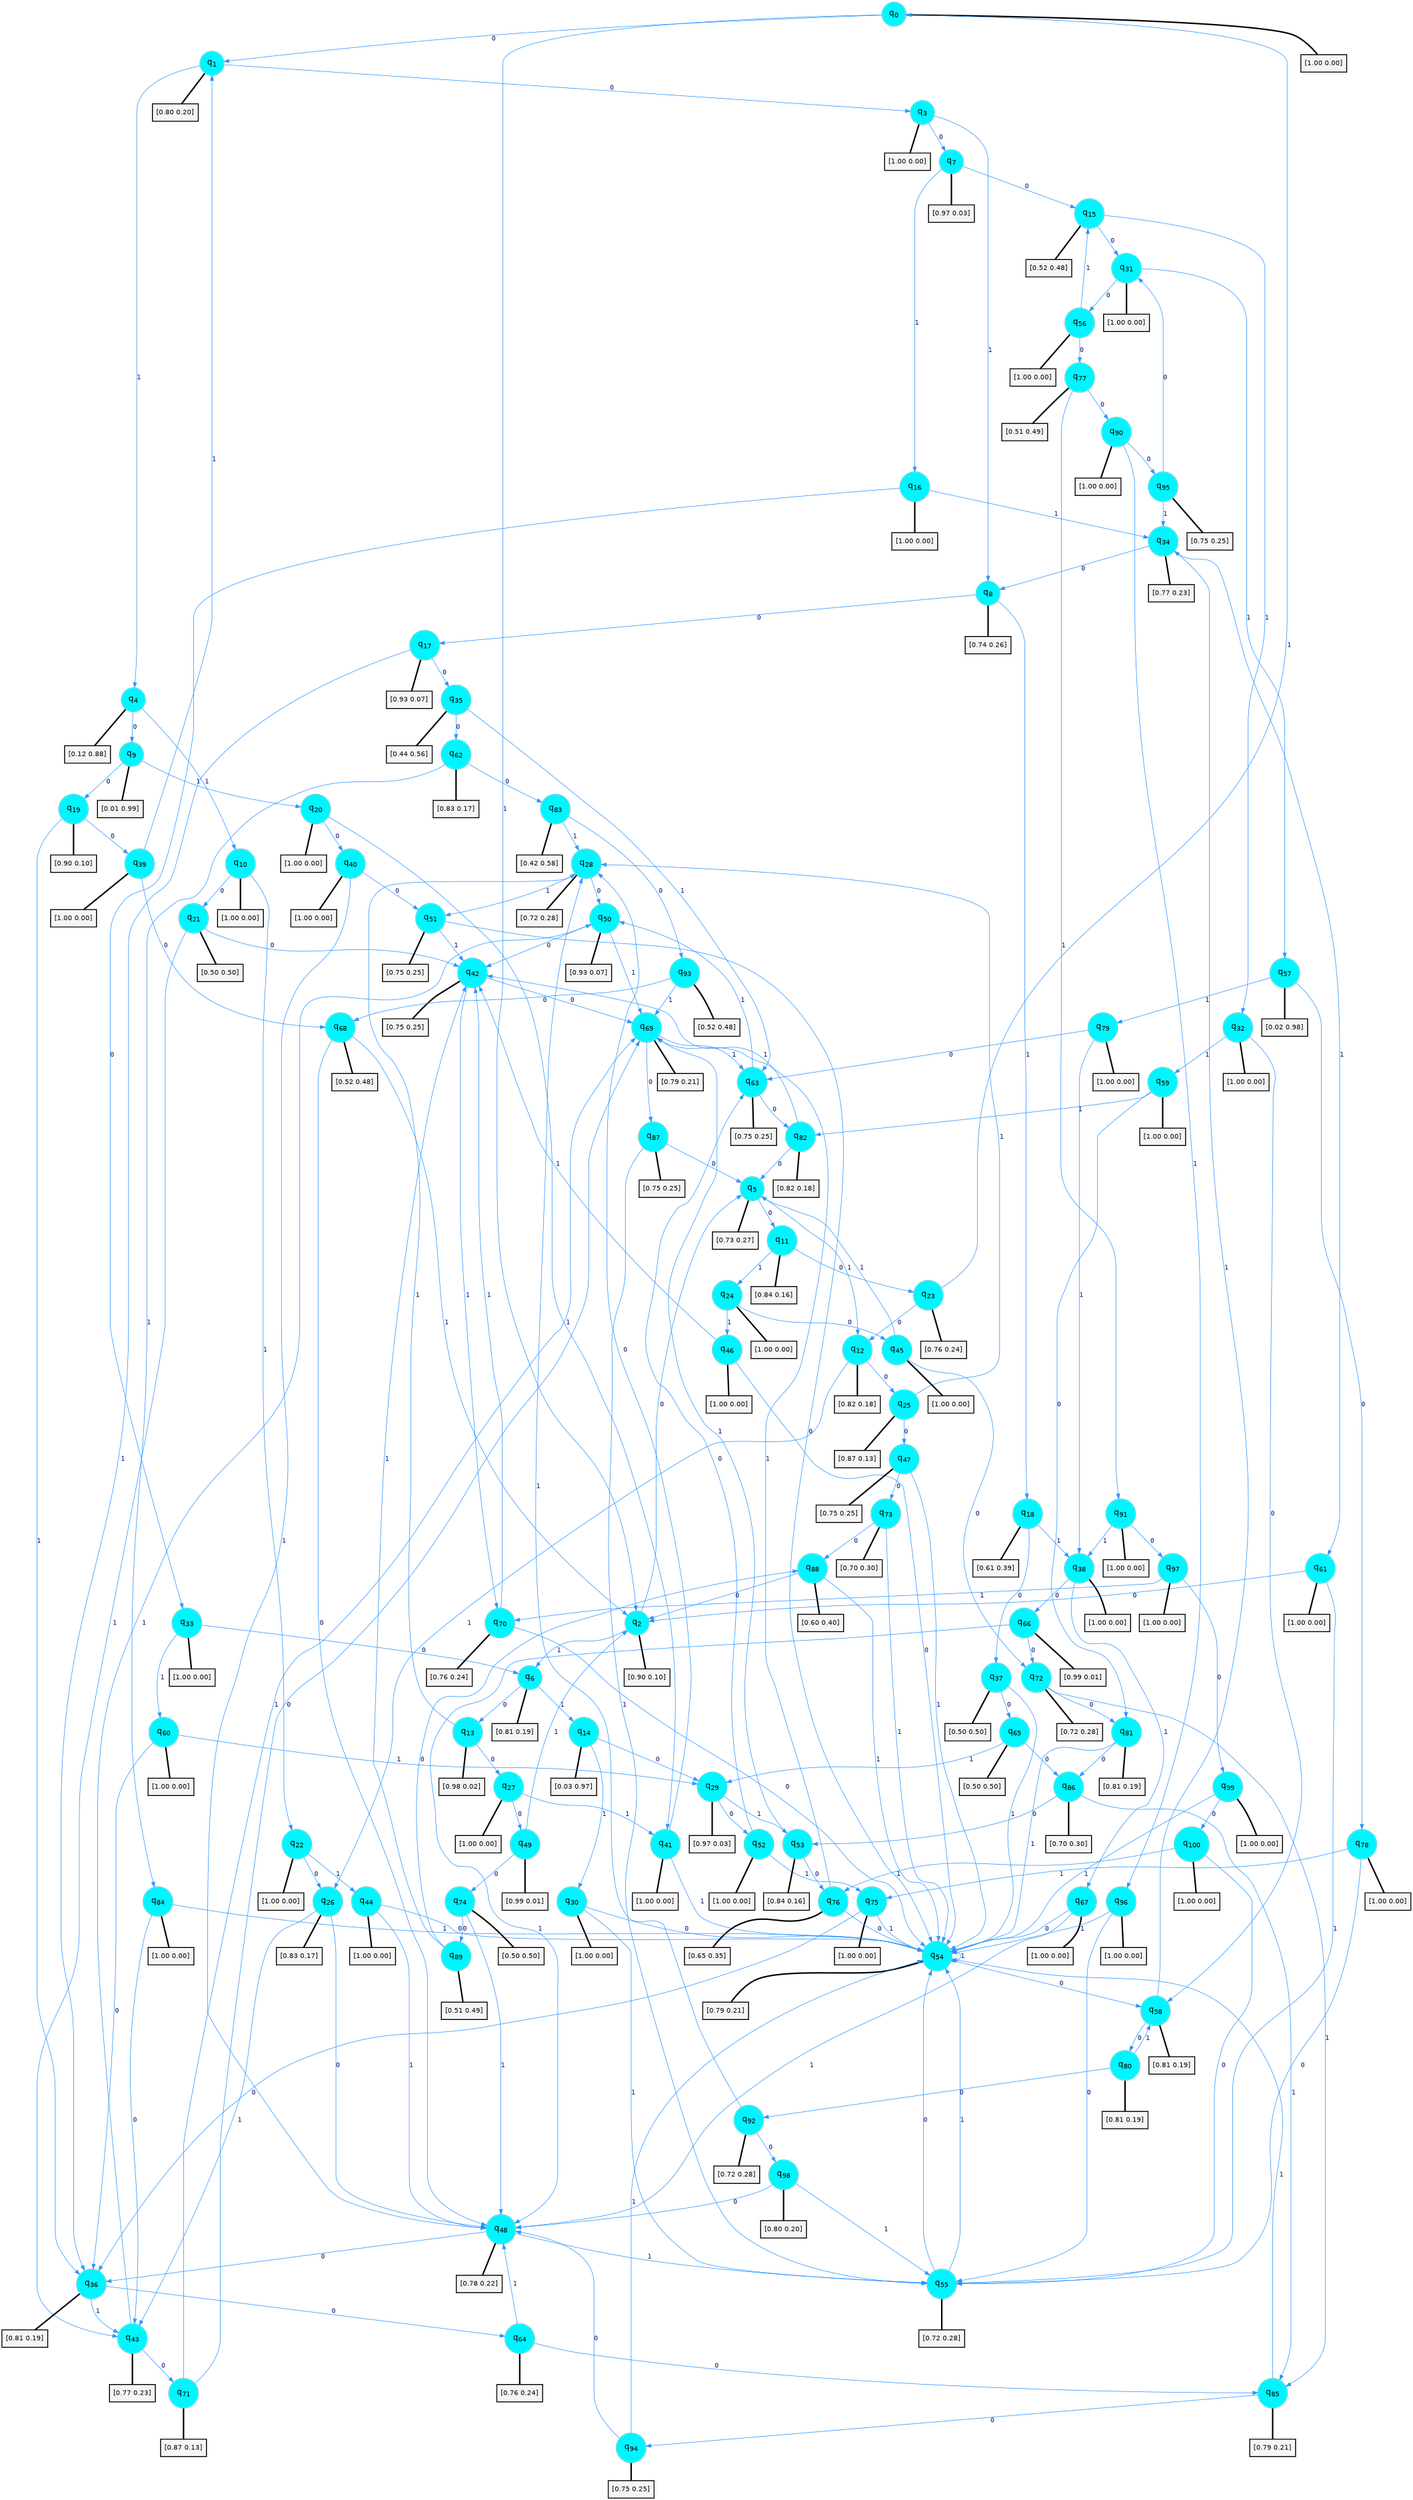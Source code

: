 digraph G {
graph [
bgcolor=transparent, dpi=300, rankdir=TD, size="40,25"];
node [
color=gray, fillcolor=turquoise1, fontcolor=black, fontname=Helvetica, fontsize=16, fontweight=bold, shape=circle, style=filled];
edge [
arrowsize=1, color=dodgerblue1, fontcolor=midnightblue, fontname=courier, fontweight=bold, penwidth=1, style=solid, weight=20];
0[label=<q<SUB>0</SUB>>];
1[label=<q<SUB>1</SUB>>];
2[label=<q<SUB>2</SUB>>];
3[label=<q<SUB>3</SUB>>];
4[label=<q<SUB>4</SUB>>];
5[label=<q<SUB>5</SUB>>];
6[label=<q<SUB>6</SUB>>];
7[label=<q<SUB>7</SUB>>];
8[label=<q<SUB>8</SUB>>];
9[label=<q<SUB>9</SUB>>];
10[label=<q<SUB>10</SUB>>];
11[label=<q<SUB>11</SUB>>];
12[label=<q<SUB>12</SUB>>];
13[label=<q<SUB>13</SUB>>];
14[label=<q<SUB>14</SUB>>];
15[label=<q<SUB>15</SUB>>];
16[label=<q<SUB>16</SUB>>];
17[label=<q<SUB>17</SUB>>];
18[label=<q<SUB>18</SUB>>];
19[label=<q<SUB>19</SUB>>];
20[label=<q<SUB>20</SUB>>];
21[label=<q<SUB>21</SUB>>];
22[label=<q<SUB>22</SUB>>];
23[label=<q<SUB>23</SUB>>];
24[label=<q<SUB>24</SUB>>];
25[label=<q<SUB>25</SUB>>];
26[label=<q<SUB>26</SUB>>];
27[label=<q<SUB>27</SUB>>];
28[label=<q<SUB>28</SUB>>];
29[label=<q<SUB>29</SUB>>];
30[label=<q<SUB>30</SUB>>];
31[label=<q<SUB>31</SUB>>];
32[label=<q<SUB>32</SUB>>];
33[label=<q<SUB>33</SUB>>];
34[label=<q<SUB>34</SUB>>];
35[label=<q<SUB>35</SUB>>];
36[label=<q<SUB>36</SUB>>];
37[label=<q<SUB>37</SUB>>];
38[label=<q<SUB>38</SUB>>];
39[label=<q<SUB>39</SUB>>];
40[label=<q<SUB>40</SUB>>];
41[label=<q<SUB>41</SUB>>];
42[label=<q<SUB>42</SUB>>];
43[label=<q<SUB>43</SUB>>];
44[label=<q<SUB>44</SUB>>];
45[label=<q<SUB>45</SUB>>];
46[label=<q<SUB>46</SUB>>];
47[label=<q<SUB>47</SUB>>];
48[label=<q<SUB>48</SUB>>];
49[label=<q<SUB>49</SUB>>];
50[label=<q<SUB>50</SUB>>];
51[label=<q<SUB>51</SUB>>];
52[label=<q<SUB>52</SUB>>];
53[label=<q<SUB>53</SUB>>];
54[label=<q<SUB>54</SUB>>];
55[label=<q<SUB>55</SUB>>];
56[label=<q<SUB>56</SUB>>];
57[label=<q<SUB>57</SUB>>];
58[label=<q<SUB>58</SUB>>];
59[label=<q<SUB>59</SUB>>];
60[label=<q<SUB>60</SUB>>];
61[label=<q<SUB>61</SUB>>];
62[label=<q<SUB>62</SUB>>];
63[label=<q<SUB>63</SUB>>];
64[label=<q<SUB>64</SUB>>];
65[label=<q<SUB>65</SUB>>];
66[label=<q<SUB>66</SUB>>];
67[label=<q<SUB>67</SUB>>];
68[label=<q<SUB>68</SUB>>];
69[label=<q<SUB>69</SUB>>];
70[label=<q<SUB>70</SUB>>];
71[label=<q<SUB>71</SUB>>];
72[label=<q<SUB>72</SUB>>];
73[label=<q<SUB>73</SUB>>];
74[label=<q<SUB>74</SUB>>];
75[label=<q<SUB>75</SUB>>];
76[label=<q<SUB>76</SUB>>];
77[label=<q<SUB>77</SUB>>];
78[label=<q<SUB>78</SUB>>];
79[label=<q<SUB>79</SUB>>];
80[label=<q<SUB>80</SUB>>];
81[label=<q<SUB>81</SUB>>];
82[label=<q<SUB>82</SUB>>];
83[label=<q<SUB>83</SUB>>];
84[label=<q<SUB>84</SUB>>];
85[label=<q<SUB>85</SUB>>];
86[label=<q<SUB>86</SUB>>];
87[label=<q<SUB>87</SUB>>];
88[label=<q<SUB>88</SUB>>];
89[label=<q<SUB>89</SUB>>];
90[label=<q<SUB>90</SUB>>];
91[label=<q<SUB>91</SUB>>];
92[label=<q<SUB>92</SUB>>];
93[label=<q<SUB>93</SUB>>];
94[label=<q<SUB>94</SUB>>];
95[label=<q<SUB>95</SUB>>];
96[label=<q<SUB>96</SUB>>];
97[label=<q<SUB>97</SUB>>];
98[label=<q<SUB>98</SUB>>];
99[label=<q<SUB>99</SUB>>];
100[label=<q<SUB>100</SUB>>];
101[label="[1.00 0.00]", shape=box,fontcolor=black, fontname=Helvetica, fontsize=14, penwidth=2, fillcolor=whitesmoke,color=black];
102[label="[0.80 0.20]", shape=box,fontcolor=black, fontname=Helvetica, fontsize=14, penwidth=2, fillcolor=whitesmoke,color=black];
103[label="[0.90 0.10]", shape=box,fontcolor=black, fontname=Helvetica, fontsize=14, penwidth=2, fillcolor=whitesmoke,color=black];
104[label="[1.00 0.00]", shape=box,fontcolor=black, fontname=Helvetica, fontsize=14, penwidth=2, fillcolor=whitesmoke,color=black];
105[label="[0.12 0.88]", shape=box,fontcolor=black, fontname=Helvetica, fontsize=14, penwidth=2, fillcolor=whitesmoke,color=black];
106[label="[0.73 0.27]", shape=box,fontcolor=black, fontname=Helvetica, fontsize=14, penwidth=2, fillcolor=whitesmoke,color=black];
107[label="[0.81 0.19]", shape=box,fontcolor=black, fontname=Helvetica, fontsize=14, penwidth=2, fillcolor=whitesmoke,color=black];
108[label="[0.97 0.03]", shape=box,fontcolor=black, fontname=Helvetica, fontsize=14, penwidth=2, fillcolor=whitesmoke,color=black];
109[label="[0.74 0.26]", shape=box,fontcolor=black, fontname=Helvetica, fontsize=14, penwidth=2, fillcolor=whitesmoke,color=black];
110[label="[0.01 0.99]", shape=box,fontcolor=black, fontname=Helvetica, fontsize=14, penwidth=2, fillcolor=whitesmoke,color=black];
111[label="[1.00 0.00]", shape=box,fontcolor=black, fontname=Helvetica, fontsize=14, penwidth=2, fillcolor=whitesmoke,color=black];
112[label="[0.84 0.16]", shape=box,fontcolor=black, fontname=Helvetica, fontsize=14, penwidth=2, fillcolor=whitesmoke,color=black];
113[label="[0.82 0.18]", shape=box,fontcolor=black, fontname=Helvetica, fontsize=14, penwidth=2, fillcolor=whitesmoke,color=black];
114[label="[0.98 0.02]", shape=box,fontcolor=black, fontname=Helvetica, fontsize=14, penwidth=2, fillcolor=whitesmoke,color=black];
115[label="[0.03 0.97]", shape=box,fontcolor=black, fontname=Helvetica, fontsize=14, penwidth=2, fillcolor=whitesmoke,color=black];
116[label="[0.52 0.48]", shape=box,fontcolor=black, fontname=Helvetica, fontsize=14, penwidth=2, fillcolor=whitesmoke,color=black];
117[label="[1.00 0.00]", shape=box,fontcolor=black, fontname=Helvetica, fontsize=14, penwidth=2, fillcolor=whitesmoke,color=black];
118[label="[0.93 0.07]", shape=box,fontcolor=black, fontname=Helvetica, fontsize=14, penwidth=2, fillcolor=whitesmoke,color=black];
119[label="[0.61 0.39]", shape=box,fontcolor=black, fontname=Helvetica, fontsize=14, penwidth=2, fillcolor=whitesmoke,color=black];
120[label="[0.90 0.10]", shape=box,fontcolor=black, fontname=Helvetica, fontsize=14, penwidth=2, fillcolor=whitesmoke,color=black];
121[label="[1.00 0.00]", shape=box,fontcolor=black, fontname=Helvetica, fontsize=14, penwidth=2, fillcolor=whitesmoke,color=black];
122[label="[0.50 0.50]", shape=box,fontcolor=black, fontname=Helvetica, fontsize=14, penwidth=2, fillcolor=whitesmoke,color=black];
123[label="[1.00 0.00]", shape=box,fontcolor=black, fontname=Helvetica, fontsize=14, penwidth=2, fillcolor=whitesmoke,color=black];
124[label="[0.76 0.24]", shape=box,fontcolor=black, fontname=Helvetica, fontsize=14, penwidth=2, fillcolor=whitesmoke,color=black];
125[label="[1.00 0.00]", shape=box,fontcolor=black, fontname=Helvetica, fontsize=14, penwidth=2, fillcolor=whitesmoke,color=black];
126[label="[0.87 0.13]", shape=box,fontcolor=black, fontname=Helvetica, fontsize=14, penwidth=2, fillcolor=whitesmoke,color=black];
127[label="[0.83 0.17]", shape=box,fontcolor=black, fontname=Helvetica, fontsize=14, penwidth=2, fillcolor=whitesmoke,color=black];
128[label="[1.00 0.00]", shape=box,fontcolor=black, fontname=Helvetica, fontsize=14, penwidth=2, fillcolor=whitesmoke,color=black];
129[label="[0.72 0.28]", shape=box,fontcolor=black, fontname=Helvetica, fontsize=14, penwidth=2, fillcolor=whitesmoke,color=black];
130[label="[0.97 0.03]", shape=box,fontcolor=black, fontname=Helvetica, fontsize=14, penwidth=2, fillcolor=whitesmoke,color=black];
131[label="[1.00 0.00]", shape=box,fontcolor=black, fontname=Helvetica, fontsize=14, penwidth=2, fillcolor=whitesmoke,color=black];
132[label="[1.00 0.00]", shape=box,fontcolor=black, fontname=Helvetica, fontsize=14, penwidth=2, fillcolor=whitesmoke,color=black];
133[label="[1.00 0.00]", shape=box,fontcolor=black, fontname=Helvetica, fontsize=14, penwidth=2, fillcolor=whitesmoke,color=black];
134[label="[1.00 0.00]", shape=box,fontcolor=black, fontname=Helvetica, fontsize=14, penwidth=2, fillcolor=whitesmoke,color=black];
135[label="[0.77 0.23]", shape=box,fontcolor=black, fontname=Helvetica, fontsize=14, penwidth=2, fillcolor=whitesmoke,color=black];
136[label="[0.44 0.56]", shape=box,fontcolor=black, fontname=Helvetica, fontsize=14, penwidth=2, fillcolor=whitesmoke,color=black];
137[label="[0.81 0.19]", shape=box,fontcolor=black, fontname=Helvetica, fontsize=14, penwidth=2, fillcolor=whitesmoke,color=black];
138[label="[0.50 0.50]", shape=box,fontcolor=black, fontname=Helvetica, fontsize=14, penwidth=2, fillcolor=whitesmoke,color=black];
139[label="[1.00 0.00]", shape=box,fontcolor=black, fontname=Helvetica, fontsize=14, penwidth=2, fillcolor=whitesmoke,color=black];
140[label="[1.00 0.00]", shape=box,fontcolor=black, fontname=Helvetica, fontsize=14, penwidth=2, fillcolor=whitesmoke,color=black];
141[label="[1.00 0.00]", shape=box,fontcolor=black, fontname=Helvetica, fontsize=14, penwidth=2, fillcolor=whitesmoke,color=black];
142[label="[1.00 0.00]", shape=box,fontcolor=black, fontname=Helvetica, fontsize=14, penwidth=2, fillcolor=whitesmoke,color=black];
143[label="[0.75 0.25]", shape=box,fontcolor=black, fontname=Helvetica, fontsize=14, penwidth=2, fillcolor=whitesmoke,color=black];
144[label="[0.77 0.23]", shape=box,fontcolor=black, fontname=Helvetica, fontsize=14, penwidth=2, fillcolor=whitesmoke,color=black];
145[label="[1.00 0.00]", shape=box,fontcolor=black, fontname=Helvetica, fontsize=14, penwidth=2, fillcolor=whitesmoke,color=black];
146[label="[1.00 0.00]", shape=box,fontcolor=black, fontname=Helvetica, fontsize=14, penwidth=2, fillcolor=whitesmoke,color=black];
147[label="[1.00 0.00]", shape=box,fontcolor=black, fontname=Helvetica, fontsize=14, penwidth=2, fillcolor=whitesmoke,color=black];
148[label="[0.75 0.25]", shape=box,fontcolor=black, fontname=Helvetica, fontsize=14, penwidth=2, fillcolor=whitesmoke,color=black];
149[label="[0.78 0.22]", shape=box,fontcolor=black, fontname=Helvetica, fontsize=14, penwidth=2, fillcolor=whitesmoke,color=black];
150[label="[0.99 0.01]", shape=box,fontcolor=black, fontname=Helvetica, fontsize=14, penwidth=2, fillcolor=whitesmoke,color=black];
151[label="[0.93 0.07]", shape=box,fontcolor=black, fontname=Helvetica, fontsize=14, penwidth=2, fillcolor=whitesmoke,color=black];
152[label="[0.75 0.25]", shape=box,fontcolor=black, fontname=Helvetica, fontsize=14, penwidth=2, fillcolor=whitesmoke,color=black];
153[label="[1.00 0.00]", shape=box,fontcolor=black, fontname=Helvetica, fontsize=14, penwidth=2, fillcolor=whitesmoke,color=black];
154[label="[0.84 0.16]", shape=box,fontcolor=black, fontname=Helvetica, fontsize=14, penwidth=2, fillcolor=whitesmoke,color=black];
155[label="[0.79 0.21]", shape=box,fontcolor=black, fontname=Helvetica, fontsize=14, penwidth=2, fillcolor=whitesmoke,color=black];
156[label="[0.72 0.28]", shape=box,fontcolor=black, fontname=Helvetica, fontsize=14, penwidth=2, fillcolor=whitesmoke,color=black];
157[label="[1.00 0.00]", shape=box,fontcolor=black, fontname=Helvetica, fontsize=14, penwidth=2, fillcolor=whitesmoke,color=black];
158[label="[0.02 0.98]", shape=box,fontcolor=black, fontname=Helvetica, fontsize=14, penwidth=2, fillcolor=whitesmoke,color=black];
159[label="[0.81 0.19]", shape=box,fontcolor=black, fontname=Helvetica, fontsize=14, penwidth=2, fillcolor=whitesmoke,color=black];
160[label="[1.00 0.00]", shape=box,fontcolor=black, fontname=Helvetica, fontsize=14, penwidth=2, fillcolor=whitesmoke,color=black];
161[label="[1.00 0.00]", shape=box,fontcolor=black, fontname=Helvetica, fontsize=14, penwidth=2, fillcolor=whitesmoke,color=black];
162[label="[1.00 0.00]", shape=box,fontcolor=black, fontname=Helvetica, fontsize=14, penwidth=2, fillcolor=whitesmoke,color=black];
163[label="[0.83 0.17]", shape=box,fontcolor=black, fontname=Helvetica, fontsize=14, penwidth=2, fillcolor=whitesmoke,color=black];
164[label="[0.75 0.25]", shape=box,fontcolor=black, fontname=Helvetica, fontsize=14, penwidth=2, fillcolor=whitesmoke,color=black];
165[label="[0.76 0.24]", shape=box,fontcolor=black, fontname=Helvetica, fontsize=14, penwidth=2, fillcolor=whitesmoke,color=black];
166[label="[0.50 0.50]", shape=box,fontcolor=black, fontname=Helvetica, fontsize=14, penwidth=2, fillcolor=whitesmoke,color=black];
167[label="[0.99 0.01]", shape=box,fontcolor=black, fontname=Helvetica, fontsize=14, penwidth=2, fillcolor=whitesmoke,color=black];
168[label="[1.00 0.00]", shape=box,fontcolor=black, fontname=Helvetica, fontsize=14, penwidth=2, fillcolor=whitesmoke,color=black];
169[label="[0.52 0.48]", shape=box,fontcolor=black, fontname=Helvetica, fontsize=14, penwidth=2, fillcolor=whitesmoke,color=black];
170[label="[0.79 0.21]", shape=box,fontcolor=black, fontname=Helvetica, fontsize=14, penwidth=2, fillcolor=whitesmoke,color=black];
171[label="[0.76 0.24]", shape=box,fontcolor=black, fontname=Helvetica, fontsize=14, penwidth=2, fillcolor=whitesmoke,color=black];
172[label="[0.87 0.13]", shape=box,fontcolor=black, fontname=Helvetica, fontsize=14, penwidth=2, fillcolor=whitesmoke,color=black];
173[label="[0.72 0.28]", shape=box,fontcolor=black, fontname=Helvetica, fontsize=14, penwidth=2, fillcolor=whitesmoke,color=black];
174[label="[0.70 0.30]", shape=box,fontcolor=black, fontname=Helvetica, fontsize=14, penwidth=2, fillcolor=whitesmoke,color=black];
175[label="[0.50 0.50]", shape=box,fontcolor=black, fontname=Helvetica, fontsize=14, penwidth=2, fillcolor=whitesmoke,color=black];
176[label="[1.00 0.00]", shape=box,fontcolor=black, fontname=Helvetica, fontsize=14, penwidth=2, fillcolor=whitesmoke,color=black];
177[label="[0.65 0.35]", shape=box,fontcolor=black, fontname=Helvetica, fontsize=14, penwidth=2, fillcolor=whitesmoke,color=black];
178[label="[0.51 0.49]", shape=box,fontcolor=black, fontname=Helvetica, fontsize=14, penwidth=2, fillcolor=whitesmoke,color=black];
179[label="[1.00 0.00]", shape=box,fontcolor=black, fontname=Helvetica, fontsize=14, penwidth=2, fillcolor=whitesmoke,color=black];
180[label="[1.00 0.00]", shape=box,fontcolor=black, fontname=Helvetica, fontsize=14, penwidth=2, fillcolor=whitesmoke,color=black];
181[label="[0.81 0.19]", shape=box,fontcolor=black, fontname=Helvetica, fontsize=14, penwidth=2, fillcolor=whitesmoke,color=black];
182[label="[0.81 0.19]", shape=box,fontcolor=black, fontname=Helvetica, fontsize=14, penwidth=2, fillcolor=whitesmoke,color=black];
183[label="[0.82 0.18]", shape=box,fontcolor=black, fontname=Helvetica, fontsize=14, penwidth=2, fillcolor=whitesmoke,color=black];
184[label="[0.42 0.58]", shape=box,fontcolor=black, fontname=Helvetica, fontsize=14, penwidth=2, fillcolor=whitesmoke,color=black];
185[label="[1.00 0.00]", shape=box,fontcolor=black, fontname=Helvetica, fontsize=14, penwidth=2, fillcolor=whitesmoke,color=black];
186[label="[0.79 0.21]", shape=box,fontcolor=black, fontname=Helvetica, fontsize=14, penwidth=2, fillcolor=whitesmoke,color=black];
187[label="[0.70 0.30]", shape=box,fontcolor=black, fontname=Helvetica, fontsize=14, penwidth=2, fillcolor=whitesmoke,color=black];
188[label="[0.75 0.25]", shape=box,fontcolor=black, fontname=Helvetica, fontsize=14, penwidth=2, fillcolor=whitesmoke,color=black];
189[label="[0.60 0.40]", shape=box,fontcolor=black, fontname=Helvetica, fontsize=14, penwidth=2, fillcolor=whitesmoke,color=black];
190[label="[0.51 0.49]", shape=box,fontcolor=black, fontname=Helvetica, fontsize=14, penwidth=2, fillcolor=whitesmoke,color=black];
191[label="[1.00 0.00]", shape=box,fontcolor=black, fontname=Helvetica, fontsize=14, penwidth=2, fillcolor=whitesmoke,color=black];
192[label="[1.00 0.00]", shape=box,fontcolor=black, fontname=Helvetica, fontsize=14, penwidth=2, fillcolor=whitesmoke,color=black];
193[label="[0.72 0.28]", shape=box,fontcolor=black, fontname=Helvetica, fontsize=14, penwidth=2, fillcolor=whitesmoke,color=black];
194[label="[0.52 0.48]", shape=box,fontcolor=black, fontname=Helvetica, fontsize=14, penwidth=2, fillcolor=whitesmoke,color=black];
195[label="[0.75 0.25]", shape=box,fontcolor=black, fontname=Helvetica, fontsize=14, penwidth=2, fillcolor=whitesmoke,color=black];
196[label="[0.75 0.25]", shape=box,fontcolor=black, fontname=Helvetica, fontsize=14, penwidth=2, fillcolor=whitesmoke,color=black];
197[label="[1.00 0.00]", shape=box,fontcolor=black, fontname=Helvetica, fontsize=14, penwidth=2, fillcolor=whitesmoke,color=black];
198[label="[1.00 0.00]", shape=box,fontcolor=black, fontname=Helvetica, fontsize=14, penwidth=2, fillcolor=whitesmoke,color=black];
199[label="[0.80 0.20]", shape=box,fontcolor=black, fontname=Helvetica, fontsize=14, penwidth=2, fillcolor=whitesmoke,color=black];
200[label="[1.00 0.00]", shape=box,fontcolor=black, fontname=Helvetica, fontsize=14, penwidth=2, fillcolor=whitesmoke,color=black];
201[label="[1.00 0.00]", shape=box,fontcolor=black, fontname=Helvetica, fontsize=14, penwidth=2, fillcolor=whitesmoke,color=black];
0->1 [label=0];
0->2 [label=1];
0->101 [arrowhead=none, penwidth=3,color=black];
1->3 [label=0];
1->4 [label=1];
1->102 [arrowhead=none, penwidth=3,color=black];
2->5 [label=0];
2->6 [label=1];
2->103 [arrowhead=none, penwidth=3,color=black];
3->7 [label=0];
3->8 [label=1];
3->104 [arrowhead=none, penwidth=3,color=black];
4->9 [label=0];
4->10 [label=1];
4->105 [arrowhead=none, penwidth=3,color=black];
5->11 [label=0];
5->12 [label=1];
5->106 [arrowhead=none, penwidth=3,color=black];
6->13 [label=0];
6->14 [label=1];
6->107 [arrowhead=none, penwidth=3,color=black];
7->15 [label=0];
7->16 [label=1];
7->108 [arrowhead=none, penwidth=3,color=black];
8->17 [label=0];
8->18 [label=1];
8->109 [arrowhead=none, penwidth=3,color=black];
9->19 [label=0];
9->20 [label=1];
9->110 [arrowhead=none, penwidth=3,color=black];
10->21 [label=0];
10->22 [label=1];
10->111 [arrowhead=none, penwidth=3,color=black];
11->23 [label=0];
11->24 [label=1];
11->112 [arrowhead=none, penwidth=3,color=black];
12->25 [label=0];
12->26 [label=1];
12->113 [arrowhead=none, penwidth=3,color=black];
13->27 [label=0];
13->28 [label=1];
13->114 [arrowhead=none, penwidth=3,color=black];
14->29 [label=0];
14->30 [label=1];
14->115 [arrowhead=none, penwidth=3,color=black];
15->31 [label=0];
15->32 [label=1];
15->116 [arrowhead=none, penwidth=3,color=black];
16->33 [label=0];
16->34 [label=1];
16->117 [arrowhead=none, penwidth=3,color=black];
17->35 [label=0];
17->36 [label=1];
17->118 [arrowhead=none, penwidth=3,color=black];
18->37 [label=0];
18->38 [label=1];
18->119 [arrowhead=none, penwidth=3,color=black];
19->39 [label=0];
19->36 [label=1];
19->120 [arrowhead=none, penwidth=3,color=black];
20->40 [label=0];
20->41 [label=1];
20->121 [arrowhead=none, penwidth=3,color=black];
21->42 [label=0];
21->43 [label=1];
21->122 [arrowhead=none, penwidth=3,color=black];
22->26 [label=0];
22->44 [label=1];
22->123 [arrowhead=none, penwidth=3,color=black];
23->12 [label=0];
23->0 [label=1];
23->124 [arrowhead=none, penwidth=3,color=black];
24->45 [label=0];
24->46 [label=1];
24->125 [arrowhead=none, penwidth=3,color=black];
25->47 [label=0];
25->28 [label=1];
25->126 [arrowhead=none, penwidth=3,color=black];
26->48 [label=0];
26->43 [label=1];
26->127 [arrowhead=none, penwidth=3,color=black];
27->49 [label=0];
27->41 [label=1];
27->128 [arrowhead=none, penwidth=3,color=black];
28->50 [label=0];
28->51 [label=1];
28->129 [arrowhead=none, penwidth=3,color=black];
29->52 [label=0];
29->53 [label=1];
29->130 [arrowhead=none, penwidth=3,color=black];
30->54 [label=0];
30->55 [label=1];
30->131 [arrowhead=none, penwidth=3,color=black];
31->56 [label=0];
31->57 [label=1];
31->132 [arrowhead=none, penwidth=3,color=black];
32->58 [label=0];
32->59 [label=1];
32->133 [arrowhead=none, penwidth=3,color=black];
33->6 [label=0];
33->60 [label=1];
33->134 [arrowhead=none, penwidth=3,color=black];
34->8 [label=0];
34->61 [label=1];
34->135 [arrowhead=none, penwidth=3,color=black];
35->62 [label=0];
35->63 [label=1];
35->136 [arrowhead=none, penwidth=3,color=black];
36->64 [label=0];
36->43 [label=1];
36->137 [arrowhead=none, penwidth=3,color=black];
37->65 [label=0];
37->54 [label=1];
37->138 [arrowhead=none, penwidth=3,color=black];
38->66 [label=0];
38->67 [label=1];
38->139 [arrowhead=none, penwidth=3,color=black];
39->68 [label=0];
39->1 [label=1];
39->140 [arrowhead=none, penwidth=3,color=black];
40->51 [label=0];
40->48 [label=1];
40->141 [arrowhead=none, penwidth=3,color=black];
41->28 [label=0];
41->54 [label=1];
41->142 [arrowhead=none, penwidth=3,color=black];
42->69 [label=0];
42->70 [label=1];
42->143 [arrowhead=none, penwidth=3,color=black];
43->71 [label=0];
43->50 [label=1];
43->144 [arrowhead=none, penwidth=3,color=black];
44->54 [label=0];
44->48 [label=1];
44->145 [arrowhead=none, penwidth=3,color=black];
45->72 [label=0];
45->5 [label=1];
45->146 [arrowhead=none, penwidth=3,color=black];
46->54 [label=0];
46->42 [label=1];
46->147 [arrowhead=none, penwidth=3,color=black];
47->73 [label=0];
47->54 [label=1];
47->148 [arrowhead=none, penwidth=3,color=black];
48->36 [label=0];
48->55 [label=1];
48->149 [arrowhead=none, penwidth=3,color=black];
49->74 [label=0];
49->2 [label=1];
49->150 [arrowhead=none, penwidth=3,color=black];
50->42 [label=0];
50->69 [label=1];
50->151 [arrowhead=none, penwidth=3,color=black];
51->54 [label=0];
51->42 [label=1];
51->152 [arrowhead=none, penwidth=3,color=black];
52->63 [label=0];
52->75 [label=1];
52->153 [arrowhead=none, penwidth=3,color=black];
53->76 [label=0];
53->69 [label=1];
53->154 [arrowhead=none, penwidth=3,color=black];
54->58 [label=0];
54->54 [label=1];
54->155 [arrowhead=none, penwidth=3,color=black];
55->54 [label=0];
55->54 [label=1];
55->156 [arrowhead=none, penwidth=3,color=black];
56->77 [label=0];
56->15 [label=1];
56->157 [arrowhead=none, penwidth=3,color=black];
57->78 [label=0];
57->79 [label=1];
57->158 [arrowhead=none, penwidth=3,color=black];
58->80 [label=0];
58->34 [label=1];
58->159 [arrowhead=none, penwidth=3,color=black];
59->81 [label=0];
59->82 [label=1];
59->160 [arrowhead=none, penwidth=3,color=black];
60->36 [label=0];
60->29 [label=1];
60->161 [arrowhead=none, penwidth=3,color=black];
61->2 [label=0];
61->55 [label=1];
61->162 [arrowhead=none, penwidth=3,color=black];
62->83 [label=0];
62->84 [label=1];
62->163 [arrowhead=none, penwidth=3,color=black];
63->82 [label=0];
63->50 [label=1];
63->164 [arrowhead=none, penwidth=3,color=black];
64->85 [label=0];
64->48 [label=1];
64->165 [arrowhead=none, penwidth=3,color=black];
65->86 [label=0];
65->29 [label=1];
65->166 [arrowhead=none, penwidth=3,color=black];
66->72 [label=0];
66->48 [label=1];
66->167 [arrowhead=none, penwidth=3,color=black];
67->54 [label=0];
67->48 [label=1];
67->168 [arrowhead=none, penwidth=3,color=black];
68->48 [label=0];
68->2 [label=1];
68->169 [arrowhead=none, penwidth=3,color=black];
69->87 [label=0];
69->63 [label=1];
69->170 [arrowhead=none, penwidth=3,color=black];
70->54 [label=0];
70->42 [label=1];
70->171 [arrowhead=none, penwidth=3,color=black];
71->69 [label=0];
71->69 [label=1];
71->172 [arrowhead=none, penwidth=3,color=black];
72->81 [label=0];
72->85 [label=1];
72->173 [arrowhead=none, penwidth=3,color=black];
73->88 [label=0];
73->54 [label=1];
73->174 [arrowhead=none, penwidth=3,color=black];
74->89 [label=0];
74->48 [label=1];
74->175 [arrowhead=none, penwidth=3,color=black];
75->36 [label=0];
75->54 [label=1];
75->176 [arrowhead=none, penwidth=3,color=black];
76->54 [label=0];
76->69 [label=1];
76->177 [arrowhead=none, penwidth=3,color=black];
77->90 [label=0];
77->91 [label=1];
77->178 [arrowhead=none, penwidth=3,color=black];
78->55 [label=0];
78->75 [label=1];
78->179 [arrowhead=none, penwidth=3,color=black];
79->63 [label=0];
79->38 [label=1];
79->180 [arrowhead=none, penwidth=3,color=black];
80->92 [label=0];
80->58 [label=1];
80->181 [arrowhead=none, penwidth=3,color=black];
81->86 [label=0];
81->54 [label=1];
81->182 [arrowhead=none, penwidth=3,color=black];
82->5 [label=0];
82->42 [label=1];
82->183 [arrowhead=none, penwidth=3,color=black];
83->93 [label=0];
83->28 [label=1];
83->184 [arrowhead=none, penwidth=3,color=black];
84->43 [label=0];
84->54 [label=1];
84->185 [arrowhead=none, penwidth=3,color=black];
85->94 [label=0];
85->54 [label=1];
85->186 [arrowhead=none, penwidth=3,color=black];
86->53 [label=0];
86->85 [label=1];
86->187 [arrowhead=none, penwidth=3,color=black];
87->5 [label=0];
87->55 [label=1];
87->188 [arrowhead=none, penwidth=3,color=black];
88->2 [label=0];
88->54 [label=1];
88->189 [arrowhead=none, penwidth=3,color=black];
89->88 [label=0];
89->42 [label=1];
89->190 [arrowhead=none, penwidth=3,color=black];
90->95 [label=0];
90->96 [label=1];
90->191 [arrowhead=none, penwidth=3,color=black];
91->97 [label=0];
91->38 [label=1];
91->192 [arrowhead=none, penwidth=3,color=black];
92->98 [label=0];
92->28 [label=1];
92->193 [arrowhead=none, penwidth=3,color=black];
93->68 [label=0];
93->69 [label=1];
93->194 [arrowhead=none, penwidth=3,color=black];
94->48 [label=0];
94->54 [label=1];
94->195 [arrowhead=none, penwidth=3,color=black];
95->31 [label=0];
95->34 [label=1];
95->196 [arrowhead=none, penwidth=3,color=black];
96->55 [label=0];
96->54 [label=1];
96->197 [arrowhead=none, penwidth=3,color=black];
97->99 [label=0];
97->70 [label=1];
97->198 [arrowhead=none, penwidth=3,color=black];
98->48 [label=0];
98->55 [label=1];
98->199 [arrowhead=none, penwidth=3,color=black];
99->100 [label=0];
99->54 [label=1];
99->200 [arrowhead=none, penwidth=3,color=black];
100->55 [label=0];
100->76 [label=1];
100->201 [arrowhead=none, penwidth=3,color=black];
}
